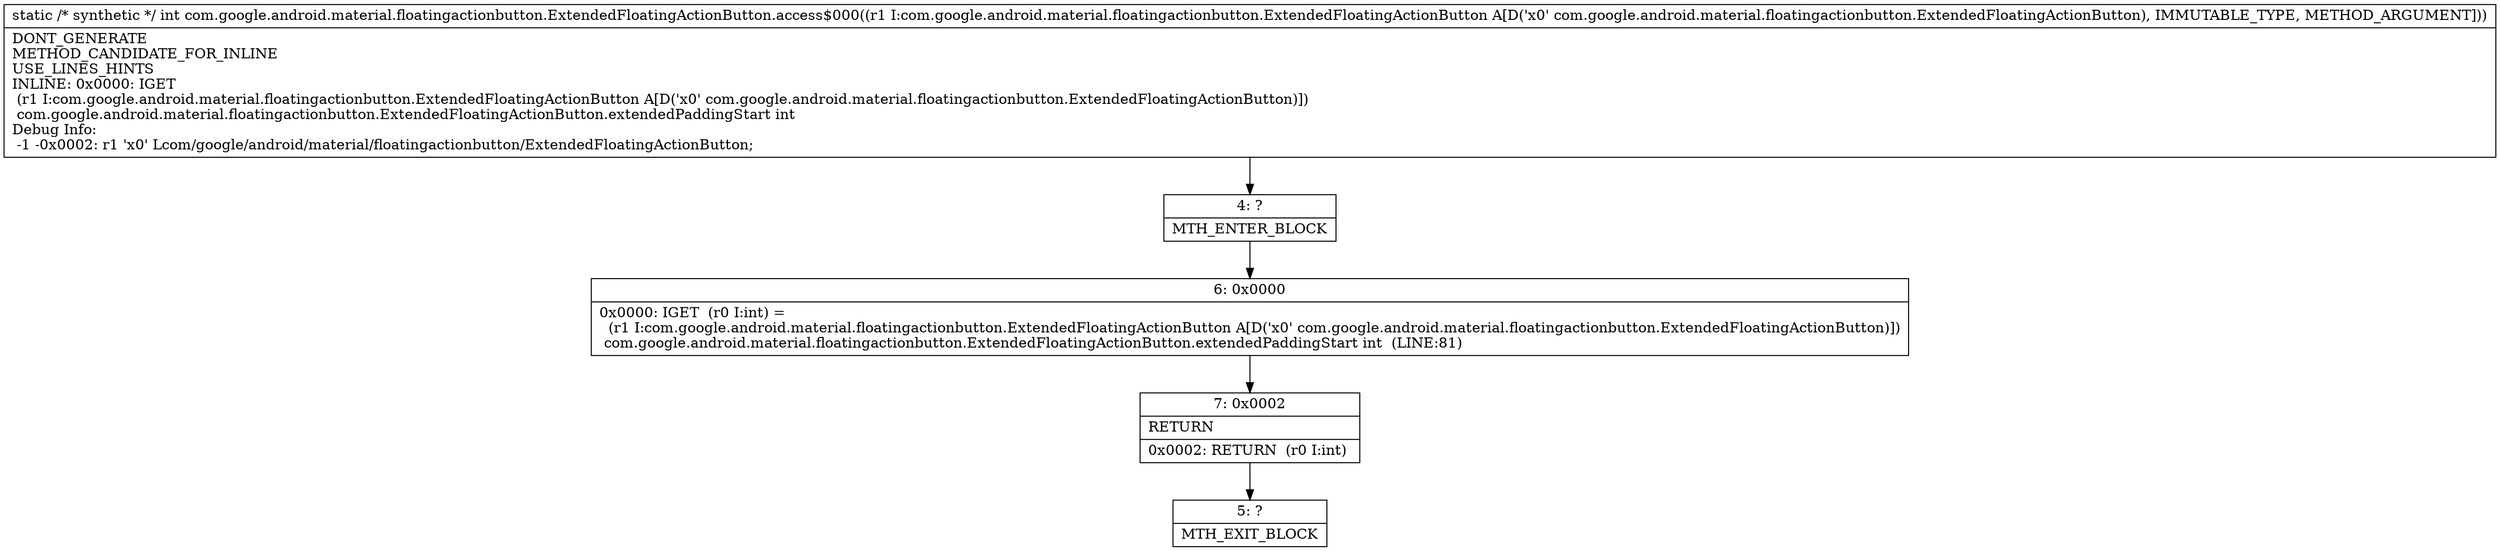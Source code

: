 digraph "CFG forcom.google.android.material.floatingactionbutton.ExtendedFloatingActionButton.access$000(Lcom\/google\/android\/material\/floatingactionbutton\/ExtendedFloatingActionButton;)I" {
Node_4 [shape=record,label="{4\:\ ?|MTH_ENTER_BLOCK\l}"];
Node_6 [shape=record,label="{6\:\ 0x0000|0x0000: IGET  (r0 I:int) = \l  (r1 I:com.google.android.material.floatingactionbutton.ExtendedFloatingActionButton A[D('x0' com.google.android.material.floatingactionbutton.ExtendedFloatingActionButton)])\l com.google.android.material.floatingactionbutton.ExtendedFloatingActionButton.extendedPaddingStart int  (LINE:81)\l}"];
Node_7 [shape=record,label="{7\:\ 0x0002|RETURN\l|0x0002: RETURN  (r0 I:int) \l}"];
Node_5 [shape=record,label="{5\:\ ?|MTH_EXIT_BLOCK\l}"];
MethodNode[shape=record,label="{static \/* synthetic *\/ int com.google.android.material.floatingactionbutton.ExtendedFloatingActionButton.access$000((r1 I:com.google.android.material.floatingactionbutton.ExtendedFloatingActionButton A[D('x0' com.google.android.material.floatingactionbutton.ExtendedFloatingActionButton), IMMUTABLE_TYPE, METHOD_ARGUMENT]))  | DONT_GENERATE\lMETHOD_CANDIDATE_FOR_INLINE\lUSE_LINES_HINTS\lINLINE: 0x0000: IGET  \l  (r1 I:com.google.android.material.floatingactionbutton.ExtendedFloatingActionButton A[D('x0' com.google.android.material.floatingactionbutton.ExtendedFloatingActionButton)])\l com.google.android.material.floatingactionbutton.ExtendedFloatingActionButton.extendedPaddingStart int\lDebug Info:\l  \-1 \-0x0002: r1 'x0' Lcom\/google\/android\/material\/floatingactionbutton\/ExtendedFloatingActionButton;\l}"];
MethodNode -> Node_4;Node_4 -> Node_6;
Node_6 -> Node_7;
Node_7 -> Node_5;
}

